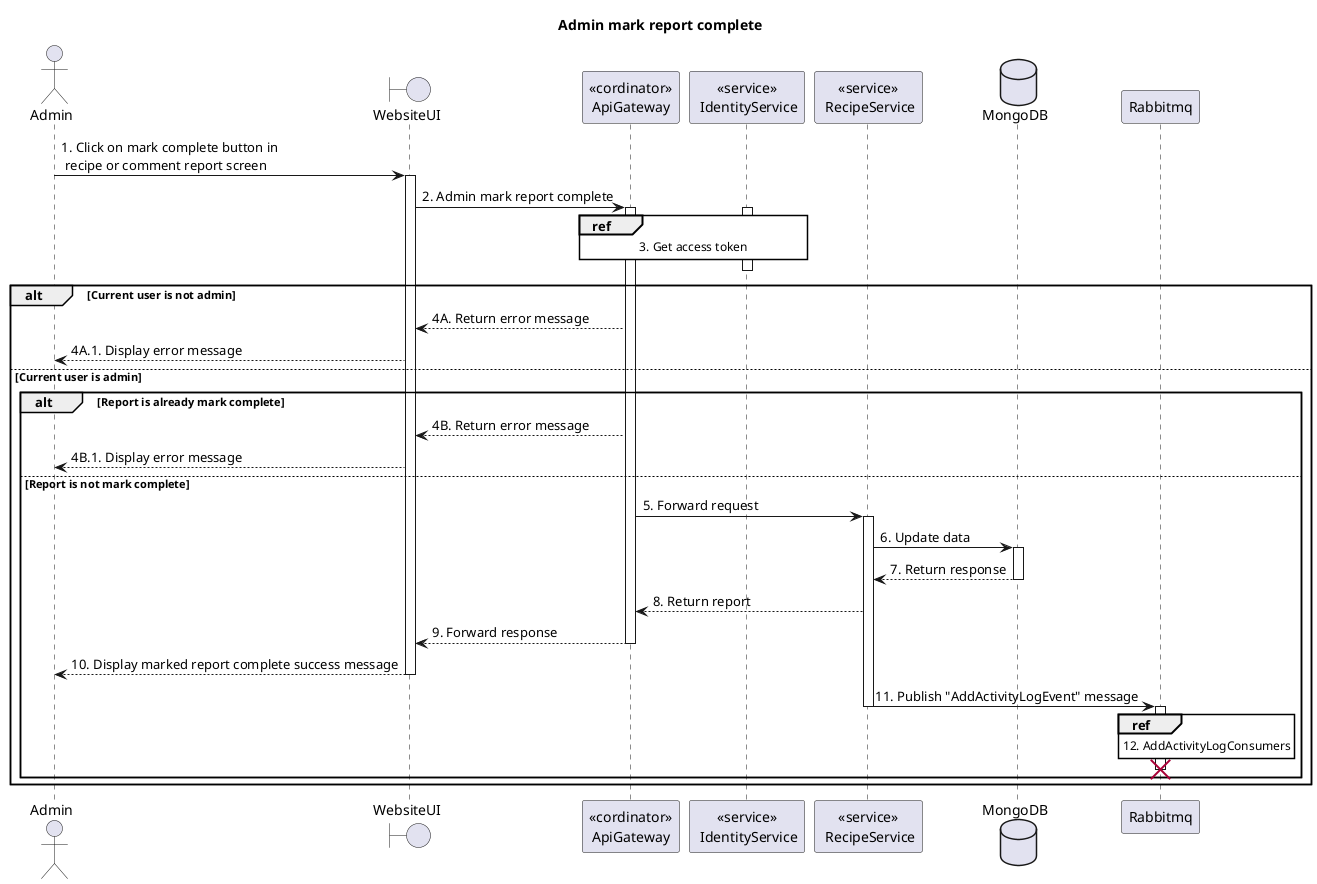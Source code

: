 @startuml Sequence
title "Admin mark report complete"

' Style section
<style>
  sequenceDiagram {
    reference {
      BackGroundColor white
    }
}
</style>

actor Admin
boundary WebsiteUI
participant "<<cordinator>>\nApiGateway" as ApiGateway
participant "<<service>>\n IdentityService" as IdentityService
participant "<<service>>\n RecipeService" as RecipeService
database MongoDB

Admin -> WebsiteUI ++: 1. Click on mark complete button in \n recipe or comment report screen
WebsiteUI -> ApiGateway ++: 2. Admin mark report complete

activate IdentityService
ref over ApiGateway, IdentityService: 3. Get access token
ApiGateway -[hidden]-> IdentityService
deactivate IdentityService

alt Current user is not admin
    WebsiteUI <-- ApiGateway: 4A. Return error message
    Admin <-- WebsiteUI: 4A.1. Display error message
else Current user is admin
    alt Report is already mark complete
        WebsiteUI <-- ApiGateway: 4B. Return error message
        Admin <-- WebsiteUI: 4B.1. Display error message
    else Report is not mark complete
        ApiGateway -> RecipeService ++: 5. Forward request
        RecipeService -> MongoDB++: 6. Update data
        RecipeService <-- MongoDB--: 7. Return response
        ApiGateway <-- RecipeService: 8. Return report
        WebsiteUI <-- ApiGateway--: 9. Forward response
        Admin <-- WebsiteUI--: 10. Display marked report complete success message
        RecipeService -> Rabbitmq: 11. Publish "AddActivityLogEvent" message 
        deactivate RecipeService
        activate Rabbitmq
        ref over Rabbitmq: 12. AddActivityLogConsumers
        Rabbitmq -[hidden]> 
        destroy Rabbitmq
    end alt
end alt
@enduml
